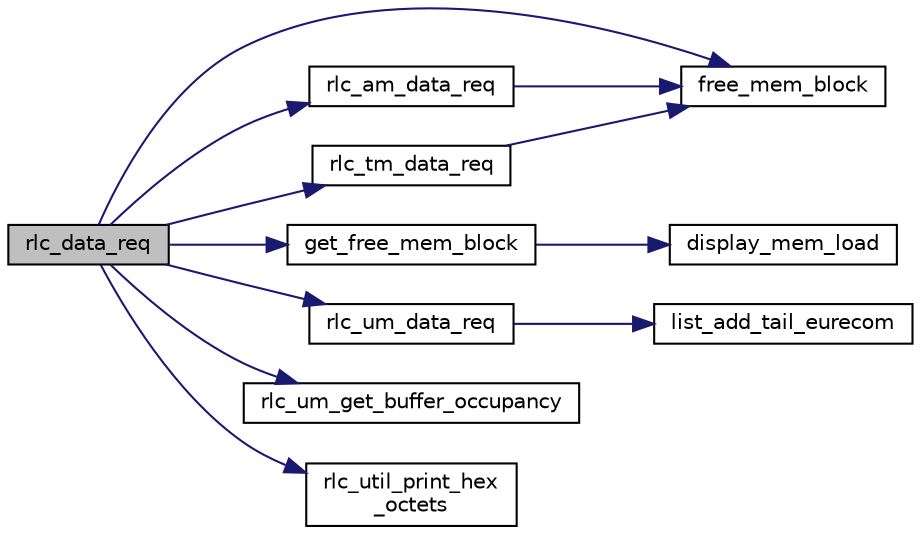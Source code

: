 digraph "rlc_data_req"
{
 // LATEX_PDF_SIZE
  edge [fontname="Helvetica",fontsize="10",labelfontname="Helvetica",labelfontsize="10"];
  node [fontname="Helvetica",fontsize="10",shape=record];
  rankdir="LR";
  Node1 [label="rlc_data_req",height=0.2,width=0.4,color="black", fillcolor="grey75", style="filled", fontcolor="black",tooltip=" "];
  Node1 -> Node2 [color="midnightblue",fontsize="10",style="solid",fontname="Helvetica"];
  Node2 [label="free_mem_block",height=0.2,width=0.4,color="black", fillcolor="white", style="filled",URL="$mem__block_8c.html#a3465e37844438c1cc552c197a2cfbbfd",tooltip=" "];
  Node1 -> Node3 [color="midnightblue",fontsize="10",style="solid",fontname="Helvetica"];
  Node3 [label="get_free_mem_block",height=0.2,width=0.4,color="black", fillcolor="white", style="filled",URL="$mem__block_8c.html#aa6649c5f31ce28f70a1a7352eb41de46",tooltip=" "];
  Node3 -> Node4 [color="midnightblue",fontsize="10",style="solid",fontname="Helvetica"];
  Node4 [label="display_mem_load",height=0.2,width=0.4,color="black", fillcolor="white", style="filled",URL="$mem__block_8c.html#aad2e600dac4df19ae63b1efe29405f59",tooltip=" "];
  Node1 -> Node5 [color="midnightblue",fontsize="10",style="solid",fontname="Helvetica"];
  Node5 [label="rlc_am_data_req",height=0.2,width=0.4,color="black", fillcolor="white", style="filled",URL="$group__em.html#ga7a67bb55e05072c606050b15c237cf0a",tooltip="Interface with higher layers, buffer higher layer SDUS for transmission."];
  Node5 -> Node2 [color="midnightblue",fontsize="10",style="solid",fontname="Helvetica"];
  Node1 -> Node6 [color="midnightblue",fontsize="10",style="solid",fontname="Helvetica"];
  Node6 [label="rlc_tm_data_req",height=0.2,width=0.4,color="black", fillcolor="white", style="filled",URL="$group__em.html#ga90a6e82a40161ad5e06300058d43bd98",tooltip="Interface with higher layers, buffer higher layer SDUS for transmission."];
  Node6 -> Node2 [color="midnightblue",fontsize="10",style="solid",fontname="Helvetica"];
  Node1 -> Node7 [color="midnightblue",fontsize="10",style="solid",fontname="Helvetica"];
  Node7 [label="rlc_um_data_req",height=0.2,width=0.4,color="black", fillcolor="white", style="filled",URL="$group__em.html#ga0f3ab9806ac2b6ad25ce9fd96f636aa1",tooltip=" "];
  Node7 -> Node8 [color="midnightblue",fontsize="10",style="solid",fontname="Helvetica"];
  Node8 [label="list_add_tail_eurecom",height=0.2,width=0.4,color="black", fillcolor="white", style="filled",URL="$list_8c.html#a601990ffdb533edd61c29c1473e8213c",tooltip=" "];
  Node1 -> Node9 [color="midnightblue",fontsize="10",style="solid",fontname="Helvetica"];
  Node9 [label="rlc_um_get_buffer_occupancy",height=0.2,width=0.4,color="black", fillcolor="white", style="filled",URL="$group__em.html#ga65504cb42108b8a9d742b56427971709",tooltip="Gets Tx Buffer Occupancy."];
  Node1 -> Node10 [color="midnightblue",fontsize="10",style="solid",fontname="Helvetica"];
  Node10 [label="rlc_util_print_hex\l_octets",height=0.2,width=0.4,color="black", fillcolor="white", style="filled",URL="$group__em.html#ga9080083e27a8fc3d61451b6d4d7c8f3b",tooltip=" "];
}
